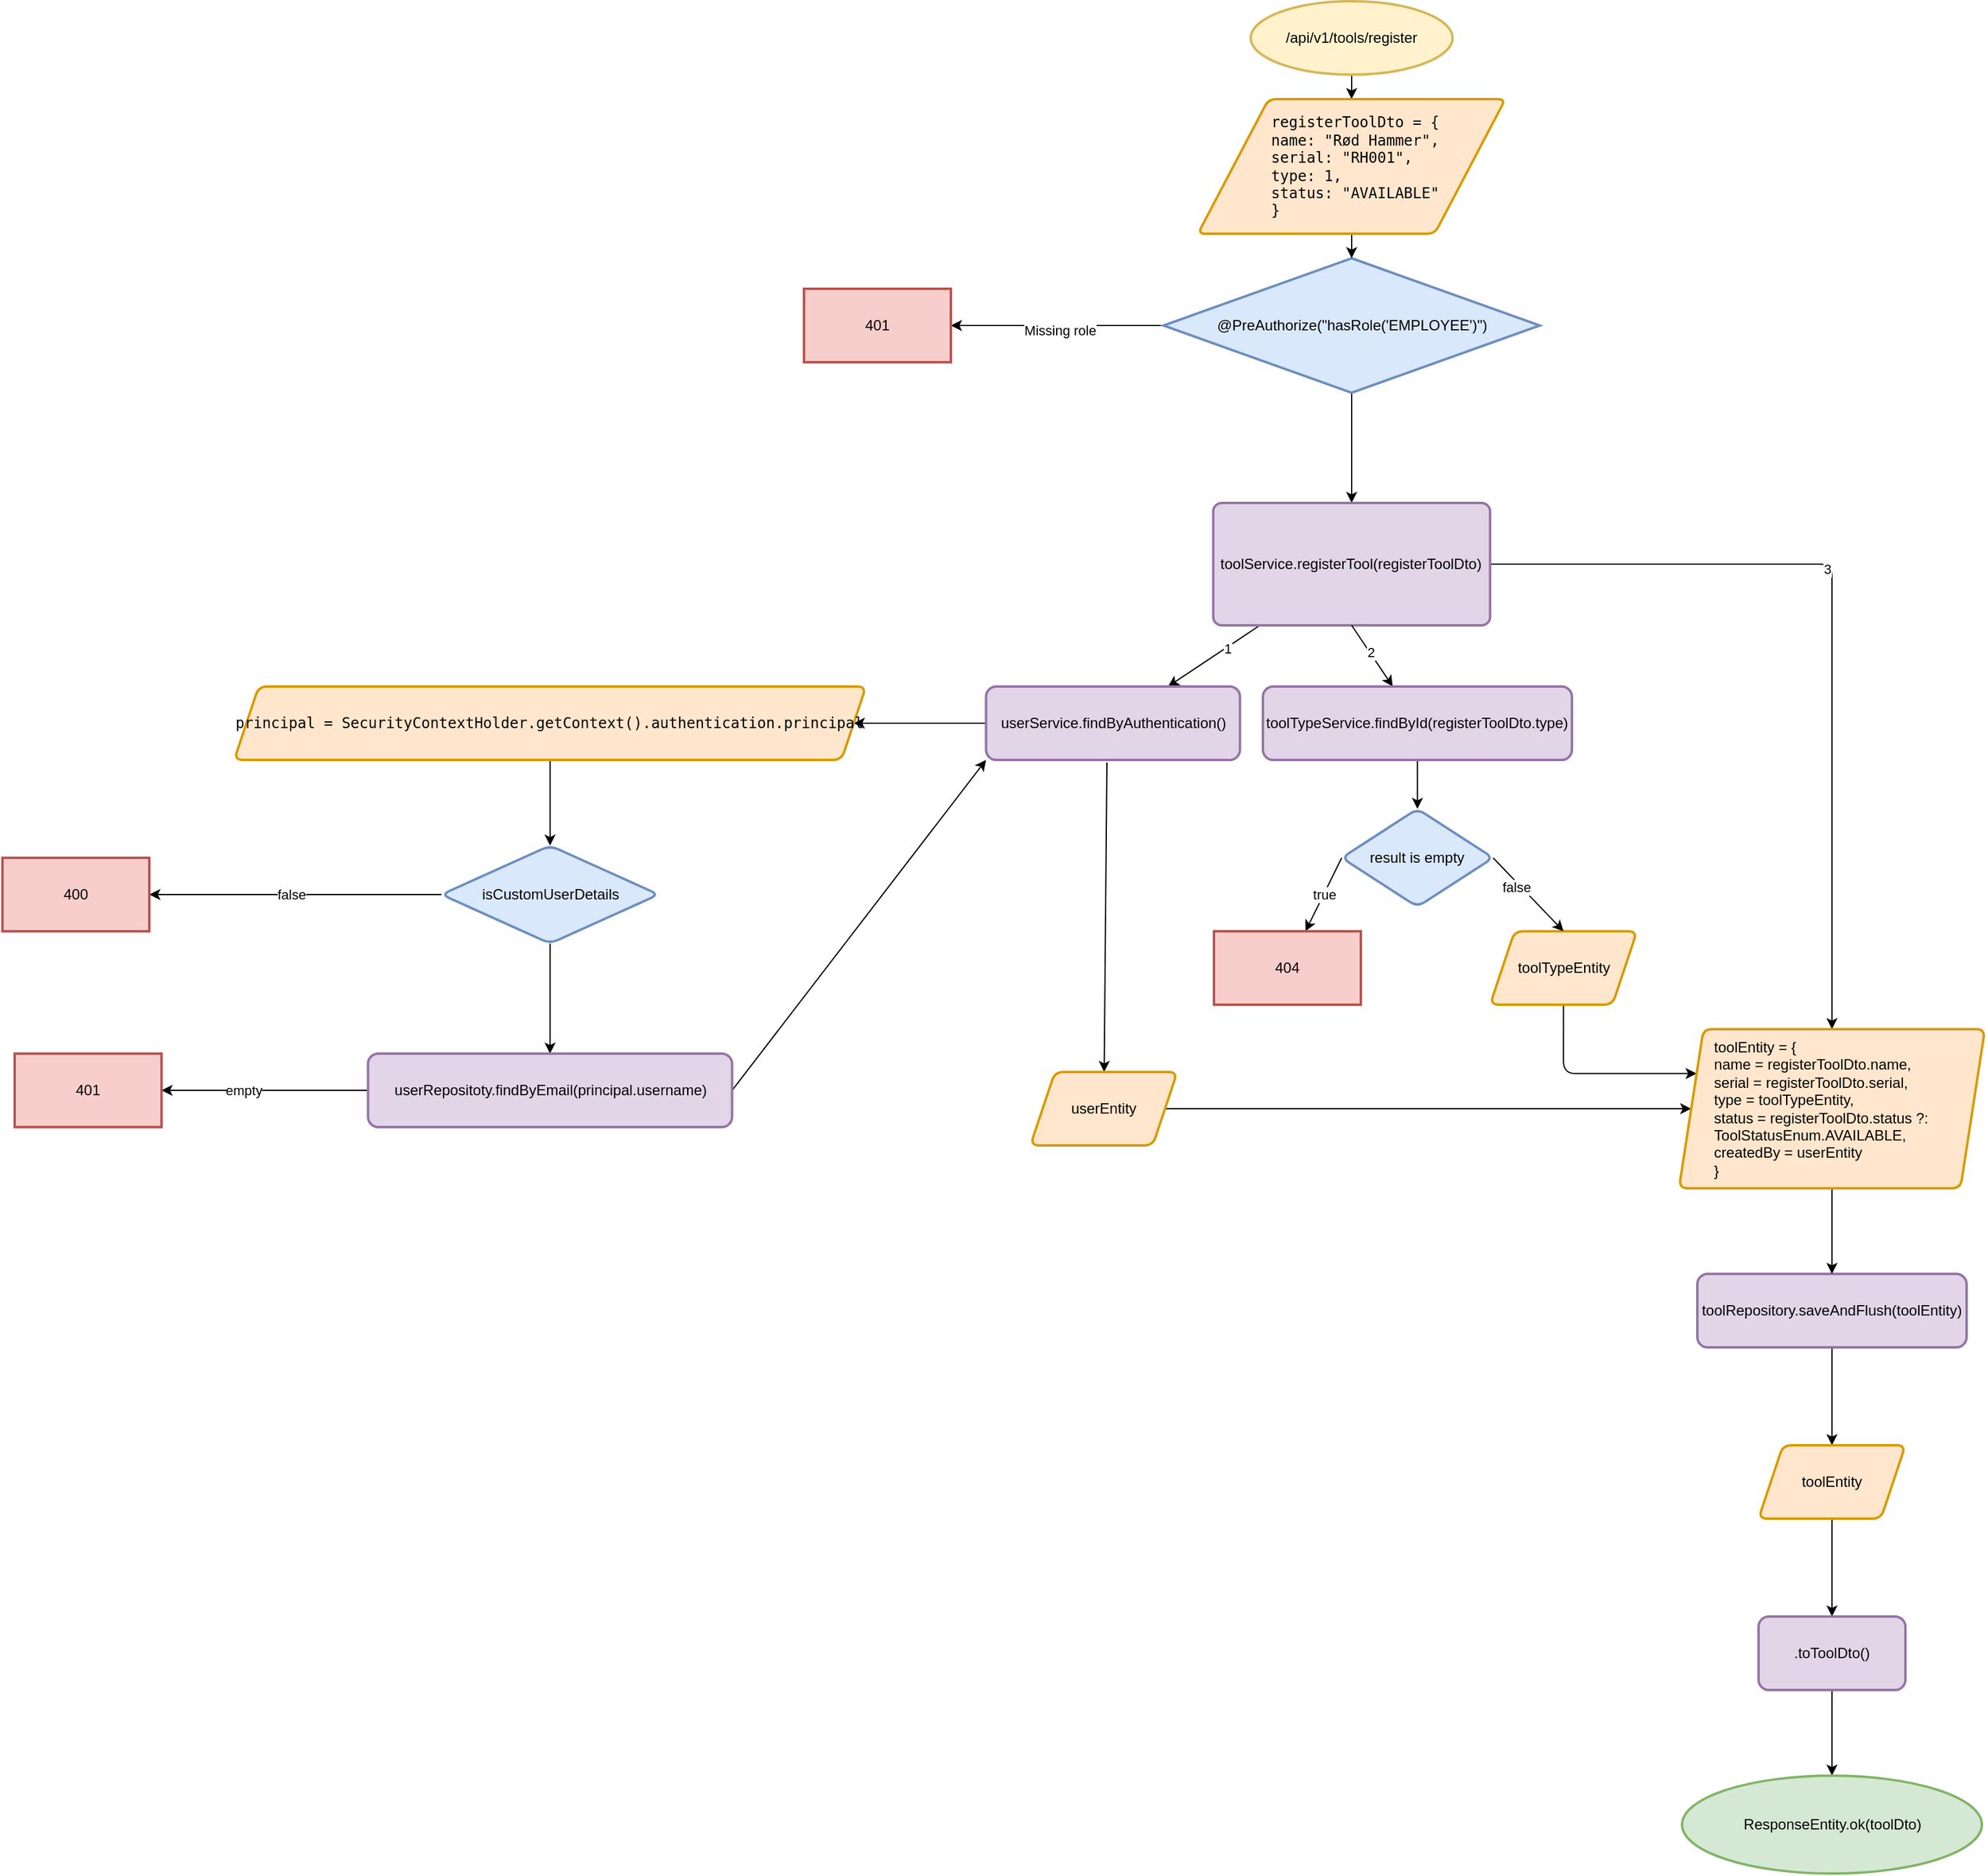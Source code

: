 <mxfile>
    <diagram id="3a_1ASR0FyCDRL9Cyr_e" name="Page-1">
        <mxGraphModel dx="3758" dy="2868" grid="1" gridSize="10" guides="1" tooltips="1" connect="1" arrows="1" fold="1" page="1" pageScale="1" pageWidth="850" pageHeight="1100" background="#ffffff" math="0" shadow="0">
            <root>
                <mxCell id="0"/>
                <mxCell id="1" parent="0"/>
                <mxCell id="16" style="edgeStyle=none;html=1;exitX=0.5;exitY=1;exitDx=0;exitDy=0;exitPerimeter=0;entryX=0.5;entryY=0;entryDx=0;entryDy=0;" edge="1" parent="1" source="2" target="8">
                    <mxGeometry relative="1" as="geometry"/>
                </mxCell>
                <mxCell id="2" value="/api/v1/tools/register" style="strokeWidth=2;html=1;shape=mxgraph.flowchart.start_1;whiteSpace=wrap;fillColor=#fff2cc;strokeColor=#d6b656;" vertex="1" parent="1">
                    <mxGeometry x="320" y="40" width="165" height="60" as="geometry"/>
                </mxCell>
                <mxCell id="6" value="" style="edgeStyle=none;html=1;" edge="1" parent="1" source="3" target="5">
                    <mxGeometry relative="1" as="geometry"/>
                </mxCell>
                <mxCell id="7" value="Missing role" style="edgeLabel;html=1;align=center;verticalAlign=middle;resizable=0;points=[];" vertex="1" connectable="0" parent="6">
                    <mxGeometry x="-0.013" y="4" relative="1" as="geometry">
                        <mxPoint as="offset"/>
                    </mxGeometry>
                </mxCell>
                <mxCell id="10" style="edgeStyle=none;html=1;exitX=0.5;exitY=1;exitDx=0;exitDy=0;entryX=0.5;entryY=0;entryDx=0;entryDy=0;" edge="1" parent="1" source="3" target="9">
                    <mxGeometry relative="1" as="geometry"/>
                </mxCell>
                <mxCell id="3" value="&lt;div style=&quot;&quot;&gt;&lt;pre style=&quot;&quot;&gt;&lt;font face=&quot;Helvetica&quot;&gt;@PreAuthorize(&quot;hasRole(&#39;EMPLOYEE&#39;)&quot;)&lt;/font&gt;&lt;/pre&gt;&lt;/div&gt;" style="rhombus;whiteSpace=wrap;html=1;strokeWidth=2;fillColor=#dae8fc;strokeColor=#6c8ebf;" vertex="1" parent="1">
                    <mxGeometry x="248.75" y="250" width="307.5" height="110" as="geometry"/>
                </mxCell>
                <mxCell id="5" value="401" style="whiteSpace=wrap;html=1;fillColor=#f8cecc;strokeColor=#b85450;strokeWidth=2;" vertex="1" parent="1">
                    <mxGeometry x="-45" y="275" width="120" height="60" as="geometry"/>
                </mxCell>
                <mxCell id="17" style="edgeStyle=none;html=1;exitX=0.5;exitY=1;exitDx=0;exitDy=0;entryX=0.5;entryY=0;entryDx=0;entryDy=0;" edge="1" parent="1" source="8" target="3">
                    <mxGeometry relative="1" as="geometry"/>
                </mxCell>
                <mxCell id="8" value="&lt;div style=&quot;&quot;&gt;&lt;pre style=&quot;&quot;&gt;&lt;span style=&quot;white-space: pre;&quot;&gt;&#x9;&lt;/span&gt;registerToolDto = { &lt;br&gt;&lt;span style=&quot;white-space: pre;&quot;&gt;&#x9;&lt;/span&gt;name: &quot;Rød Hammer&quot;, &lt;br&gt;&lt;span style=&quot;white-space: pre;&quot;&gt;&#x9;&lt;/span&gt;serial: &quot;RH001&quot;, &lt;br&gt;&lt;span style=&quot;white-space: pre;&quot;&gt;&#x9;&lt;/span&gt;type: 1, &lt;br&gt;&lt;span style=&quot;white-space: pre;&quot;&gt;&#x9;&lt;/span&gt;status: &quot;AVAILABLE&quot; &lt;br&gt;&lt;span style=&quot;white-space: pre;&quot;&gt;&#x9;&lt;/span&gt;}&lt;/pre&gt;&lt;/div&gt;" style="shape=parallelogram;html=1;strokeWidth=2;perimeter=parallelogramPerimeter;whiteSpace=wrap;rounded=1;arcSize=12;size=0.23;fillColor=#ffe6cc;strokeColor=#d79b00;align=left;" vertex="1" parent="1">
                    <mxGeometry x="276.88" y="120" width="251.25" height="110" as="geometry"/>
                </mxCell>
                <mxCell id="12" value="" style="edgeStyle=none;html=1;" edge="1" parent="1" source="9" target="11">
                    <mxGeometry relative="1" as="geometry"/>
                </mxCell>
                <mxCell id="40" value="1" style="edgeLabel;html=1;align=center;verticalAlign=middle;resizable=0;points=[];" vertex="1" connectable="0" parent="12">
                    <mxGeometry x="-0.271" y="1" relative="1" as="geometry">
                        <mxPoint as="offset"/>
                    </mxGeometry>
                </mxCell>
                <mxCell id="56" value="" style="edgeStyle=orthogonalEdgeStyle;html=1;" edge="1" parent="1" source="9" target="55">
                    <mxGeometry relative="1" as="geometry"/>
                </mxCell>
                <mxCell id="57" value="3" style="edgeLabel;html=1;align=center;verticalAlign=middle;resizable=0;points=[];" vertex="1" connectable="0" parent="56">
                    <mxGeometry x="-0.142" y="-4" relative="1" as="geometry">
                        <mxPoint as="offset"/>
                    </mxGeometry>
                </mxCell>
                <mxCell id="9" value="toolService.registerTool(registerToolDto)" style="rounded=1;whiteSpace=wrap;html=1;absoluteArcSize=1;arcSize=14;strokeWidth=2;fillColor=#e1d5e7;strokeColor=#9673a6;" vertex="1" parent="1">
                    <mxGeometry x="289.38" y="450" width="226.25" height="100" as="geometry"/>
                </mxCell>
                <mxCell id="21" value="" style="edgeStyle=none;html=1;" edge="1" parent="1" source="11" target="20">
                    <mxGeometry relative="1" as="geometry"/>
                </mxCell>
                <mxCell id="39" value="" style="edgeStyle=none;html=1;exitX=0.5;exitY=1;exitDx=0;exitDy=0;" edge="1" parent="1" source="9" target="38">
                    <mxGeometry relative="1" as="geometry"/>
                </mxCell>
                <mxCell id="41" value="2" style="edgeLabel;html=1;align=center;verticalAlign=middle;resizable=0;points=[];" vertex="1" connectable="0" parent="39">
                    <mxGeometry x="-0.089" relative="1" as="geometry">
                        <mxPoint y="-1" as="offset"/>
                    </mxGeometry>
                </mxCell>
                <mxCell id="11" value="userService.findByAuthentication()" style="rounded=1;whiteSpace=wrap;html=1;fillColor=#e1d5e7;strokeColor=#9673a6;arcSize=14;strokeWidth=2;" vertex="1" parent="1">
                    <mxGeometry x="103.75" y="600" width="207.5" height="60" as="geometry"/>
                </mxCell>
                <mxCell id="24" value="" style="edgeStyle=none;html=1;" edge="1" parent="1" source="20" target="23">
                    <mxGeometry relative="1" as="geometry"/>
                </mxCell>
                <mxCell id="20" value="&lt;div style=&quot;&quot;&gt;&lt;pre style=&quot;&quot;&gt;principal = SecurityContextHolder.getContext().authentication.principal&lt;/pre&gt;&lt;/div&gt;" style="shape=parallelogram;perimeter=parallelogramPerimeter;whiteSpace=wrap;html=1;fixedSize=1;fillColor=#ffe6cc;strokeColor=#d79b00;rounded=1;arcSize=14;strokeWidth=2;" vertex="1" parent="1">
                    <mxGeometry x="-510.63" y="600" width="516.25" height="60" as="geometry"/>
                </mxCell>
                <mxCell id="28" value="" style="edgeStyle=none;html=1;" edge="1" parent="1" source="23" target="27">
                    <mxGeometry relative="1" as="geometry"/>
                </mxCell>
                <mxCell id="29" value="false" style="edgeLabel;html=1;align=center;verticalAlign=middle;resizable=0;points=[];" vertex="1" connectable="0" parent="28">
                    <mxGeometry x="0.028" relative="1" as="geometry">
                        <mxPoint as="offset"/>
                    </mxGeometry>
                </mxCell>
                <mxCell id="31" value="" style="edgeStyle=none;html=1;" edge="1" parent="1" source="23" target="30">
                    <mxGeometry relative="1" as="geometry"/>
                </mxCell>
                <mxCell id="23" value="isCustomUserDetails" style="rhombus;whiteSpace=wrap;html=1;fillColor=#dae8fc;strokeColor=#6c8ebf;rounded=1;arcSize=14;strokeWidth=2;" vertex="1" parent="1">
                    <mxGeometry x="-341.27" y="730" width="177.51" height="80" as="geometry"/>
                </mxCell>
                <mxCell id="27" value="400" style="whiteSpace=wrap;html=1;fillColor=#f8cecc;strokeColor=#b85450;rounded=0;arcSize=14;strokeWidth=2;" vertex="1" parent="1">
                    <mxGeometry x="-700.005" y="740" width="120" height="60" as="geometry"/>
                </mxCell>
                <mxCell id="33" value="" style="edgeStyle=none;html=1;" edge="1" parent="1" source="30" target="32">
                    <mxGeometry relative="1" as="geometry"/>
                </mxCell>
                <mxCell id="34" value="empty" style="edgeLabel;html=1;align=center;verticalAlign=middle;resizable=0;points=[];" vertex="1" connectable="0" parent="33">
                    <mxGeometry x="0.206" relative="1" as="geometry">
                        <mxPoint as="offset"/>
                    </mxGeometry>
                </mxCell>
                <mxCell id="36" value="" style="edgeStyle=none;html=1;exitX=0.476;exitY=1.036;exitDx=0;exitDy=0;exitPerimeter=0;" edge="1" parent="1" source="11" target="35">
                    <mxGeometry relative="1" as="geometry"/>
                </mxCell>
                <mxCell id="37" style="edgeStyle=none;html=1;exitX=1;exitY=0.5;exitDx=0;exitDy=0;entryX=0;entryY=1;entryDx=0;entryDy=0;" edge="1" parent="1" source="30" target="11">
                    <mxGeometry relative="1" as="geometry"/>
                </mxCell>
                <mxCell id="30" value="userRepositoty.findByEmail(principal.username)" style="whiteSpace=wrap;html=1;fillColor=#e1d5e7;strokeColor=#9673a6;rounded=1;arcSize=14;strokeWidth=2;" vertex="1" parent="1">
                    <mxGeometry x="-401.27" y="900" width="297.52" height="60" as="geometry"/>
                </mxCell>
                <mxCell id="32" value="401" style="whiteSpace=wrap;html=1;fillColor=#f8cecc;strokeColor=#b85450;rounded=0;arcSize=14;strokeWidth=2;" vertex="1" parent="1">
                    <mxGeometry x="-690.03" y="900" width="120" height="60" as="geometry"/>
                </mxCell>
                <mxCell id="59" style="edgeStyle=orthogonalEdgeStyle;html=1;exitX=1;exitY=0.5;exitDx=0;exitDy=0;entryX=0;entryY=0.5;entryDx=0;entryDy=0;" edge="1" parent="1" source="35" target="55">
                    <mxGeometry relative="1" as="geometry"/>
                </mxCell>
                <mxCell id="35" value="userEntity" style="shape=parallelogram;perimeter=parallelogramPerimeter;whiteSpace=wrap;html=1;fixedSize=1;fillColor=#ffe6cc;strokeColor=#d79b00;rounded=1;arcSize=14;strokeWidth=2;align=center;" vertex="1" parent="1">
                    <mxGeometry x="140" y="915" width="120" height="60" as="geometry"/>
                </mxCell>
                <mxCell id="45" value="" style="edgeStyle=none;html=1;" edge="1" parent="1" source="38" target="44">
                    <mxGeometry relative="1" as="geometry"/>
                </mxCell>
                <mxCell id="38" value="toolTypeService.findById(registerToolDto.type)" style="whiteSpace=wrap;html=1;fillColor=#e1d5e7;strokeColor=#9673a6;rounded=1;arcSize=14;strokeWidth=2;" vertex="1" parent="1">
                    <mxGeometry x="330" y="600" width="252.49" height="60" as="geometry"/>
                </mxCell>
                <mxCell id="58" style="edgeStyle=orthogonalEdgeStyle;html=1;exitX=0.5;exitY=1;exitDx=0;exitDy=0;entryX=0;entryY=0.25;entryDx=0;entryDy=0;" edge="1" parent="1" source="42" target="55">
                    <mxGeometry relative="1" as="geometry">
                        <Array as="points">
                            <mxPoint x="576" y="916"/>
                        </Array>
                    </mxGeometry>
                </mxCell>
                <mxCell id="42" value="toolTypeEntity" style="shape=parallelogram;perimeter=parallelogramPerimeter;whiteSpace=wrap;html=1;fixedSize=1;fillColor=#ffe6cc;strokeColor=#d79b00;rounded=1;arcSize=14;strokeWidth=2;" vertex="1" parent="1">
                    <mxGeometry x="515.635" y="800" width="120" height="60" as="geometry"/>
                </mxCell>
                <mxCell id="46" style="edgeStyle=none;html=1;exitX=1;exitY=0.5;exitDx=0;exitDy=0;entryX=0.5;entryY=0;entryDx=0;entryDy=0;" edge="1" parent="1" source="44" target="42">
                    <mxGeometry relative="1" as="geometry"/>
                </mxCell>
                <mxCell id="47" value="false" style="edgeLabel;html=1;align=center;verticalAlign=middle;resizable=0;points=[];" vertex="1" connectable="0" parent="46">
                    <mxGeometry x="-0.281" y="-3" relative="1" as="geometry">
                        <mxPoint as="offset"/>
                    </mxGeometry>
                </mxCell>
                <mxCell id="49" value="" style="edgeStyle=none;html=1;exitX=0;exitY=0.5;exitDx=0;exitDy=0;" edge="1" parent="1" source="44" target="48">
                    <mxGeometry relative="1" as="geometry"/>
                </mxCell>
                <mxCell id="50" value="true" style="edgeLabel;html=1;align=center;verticalAlign=middle;resizable=0;points=[];" vertex="1" connectable="0" parent="49">
                    <mxGeometry x="0.006" y="-1" relative="1" as="geometry">
                        <mxPoint x="1" as="offset"/>
                    </mxGeometry>
                </mxCell>
                <mxCell id="44" value="result is empty" style="rhombus;whiteSpace=wrap;html=1;fillColor=#dae8fc;strokeColor=#6c8ebf;rounded=1;arcSize=14;strokeWidth=2;" vertex="1" parent="1">
                    <mxGeometry x="394.37" y="700" width="123.76" height="80" as="geometry"/>
                </mxCell>
                <mxCell id="48" value="404" style="whiteSpace=wrap;html=1;fillColor=#f8cecc;strokeColor=#b85450;rounded=0;arcSize=14;strokeWidth=2;" vertex="1" parent="1">
                    <mxGeometry x="290" y="800" width="120" height="60" as="geometry"/>
                </mxCell>
                <mxCell id="62" value="" style="edgeStyle=none;html=1;" edge="1" parent="1" source="51" target="61">
                    <mxGeometry relative="1" as="geometry"/>
                </mxCell>
                <mxCell id="51" value="toolRepository.saveAndFlush(toolEntity)" style="whiteSpace=wrap;html=1;fillColor=#e1d5e7;strokeColor=#9673a6;rounded=1;arcSize=14;strokeWidth=2;" vertex="1" parent="1">
                    <mxGeometry x="685" y="1080" width="220.01" height="60" as="geometry"/>
                </mxCell>
                <mxCell id="60" style="edgeStyle=none;html=1;exitX=0.5;exitY=1;exitDx=0;exitDy=0;entryX=0.5;entryY=0;entryDx=0;entryDy=0;" edge="1" parent="1" source="55" target="51">
                    <mxGeometry relative="1" as="geometry"/>
                </mxCell>
                <mxCell id="55" value="&lt;span style=&quot;white-space: pre;&quot;&gt;&#x9;&lt;/span&gt;toolEntity = {&lt;br&gt;&lt;span style=&quot;white-space: pre;&quot;&gt;&#x9;&lt;/span&gt;name = registerToolDto.name,&lt;div&gt;&lt;span style=&quot;white-space: pre;&quot;&gt;&#x9;&lt;/span&gt;serial =&amp;nbsp;&lt;span style=&quot;color: rgb(0, 0, 0); background-color: transparent;&quot;&gt;registerToolDto.serial,&lt;br&gt;&lt;span style=&quot;white-space: pre;&quot;&gt;&#x9;&lt;/span&gt;type = toolTypeEntity,&lt;br&gt;&lt;span style=&quot;white-space: pre;&quot;&gt;&#x9;&lt;/span&gt;status =&amp;nbsp;&lt;/span&gt;&lt;span style=&quot;color: rgb(0, 0, 0); background-color: transparent;&quot;&gt;registerToolDto.status ?: &lt;span style=&quot;white-space: pre;&quot;&gt;&#x9;&lt;/span&gt;ToolStatusEnum.AVAILABLE,&lt;br&gt;&lt;span style=&quot;white-space: pre;&quot;&gt;&#x9;&lt;/span&gt;createdBy = userEntity&lt;br&gt;&lt;span style=&quot;white-space: pre;&quot;&gt;&#x9;&lt;/span&gt;}&lt;/span&gt;&lt;/div&gt;" style="shape=parallelogram;perimeter=parallelogramPerimeter;whiteSpace=wrap;html=1;fixedSize=1;fillColor=#ffe6cc;strokeColor=#d79b00;rounded=1;arcSize=14;strokeWidth=2;align=left;" vertex="1" parent="1">
                    <mxGeometry x="670" y="880" width="250" height="130" as="geometry"/>
                </mxCell>
                <mxCell id="64" value="" style="edgeStyle=none;html=1;" edge="1" parent="1" source="61" target="63">
                    <mxGeometry relative="1" as="geometry"/>
                </mxCell>
                <mxCell id="61" value="toolEntity" style="shape=parallelogram;perimeter=parallelogramPerimeter;whiteSpace=wrap;html=1;fixedSize=1;fillColor=#ffe6cc;strokeColor=#d79b00;rounded=1;arcSize=14;strokeWidth=2;" vertex="1" parent="1">
                    <mxGeometry x="735.005" y="1220" width="120" height="60" as="geometry"/>
                </mxCell>
                <mxCell id="66" value="" style="edgeStyle=none;html=1;" edge="1" parent="1" source="63" target="65">
                    <mxGeometry relative="1" as="geometry"/>
                </mxCell>
                <mxCell id="63" value=".toToolDto()" style="whiteSpace=wrap;html=1;fillColor=#e1d5e7;strokeColor=#9673a6;rounded=1;arcSize=14;strokeWidth=2;" vertex="1" parent="1">
                    <mxGeometry x="735.005" y="1360" width="120" height="60" as="geometry"/>
                </mxCell>
                <mxCell id="65" value="ResponseEntity.ok(toolDto)" style="ellipse;whiteSpace=wrap;html=1;fillColor=#d5e8d4;strokeColor=#82b366;rounded=1;arcSize=14;strokeWidth=2;" vertex="1" parent="1">
                    <mxGeometry x="672.5" y="1490" width="245" height="80" as="geometry"/>
                </mxCell>
            </root>
        </mxGraphModel>
    </diagram>
</mxfile>
